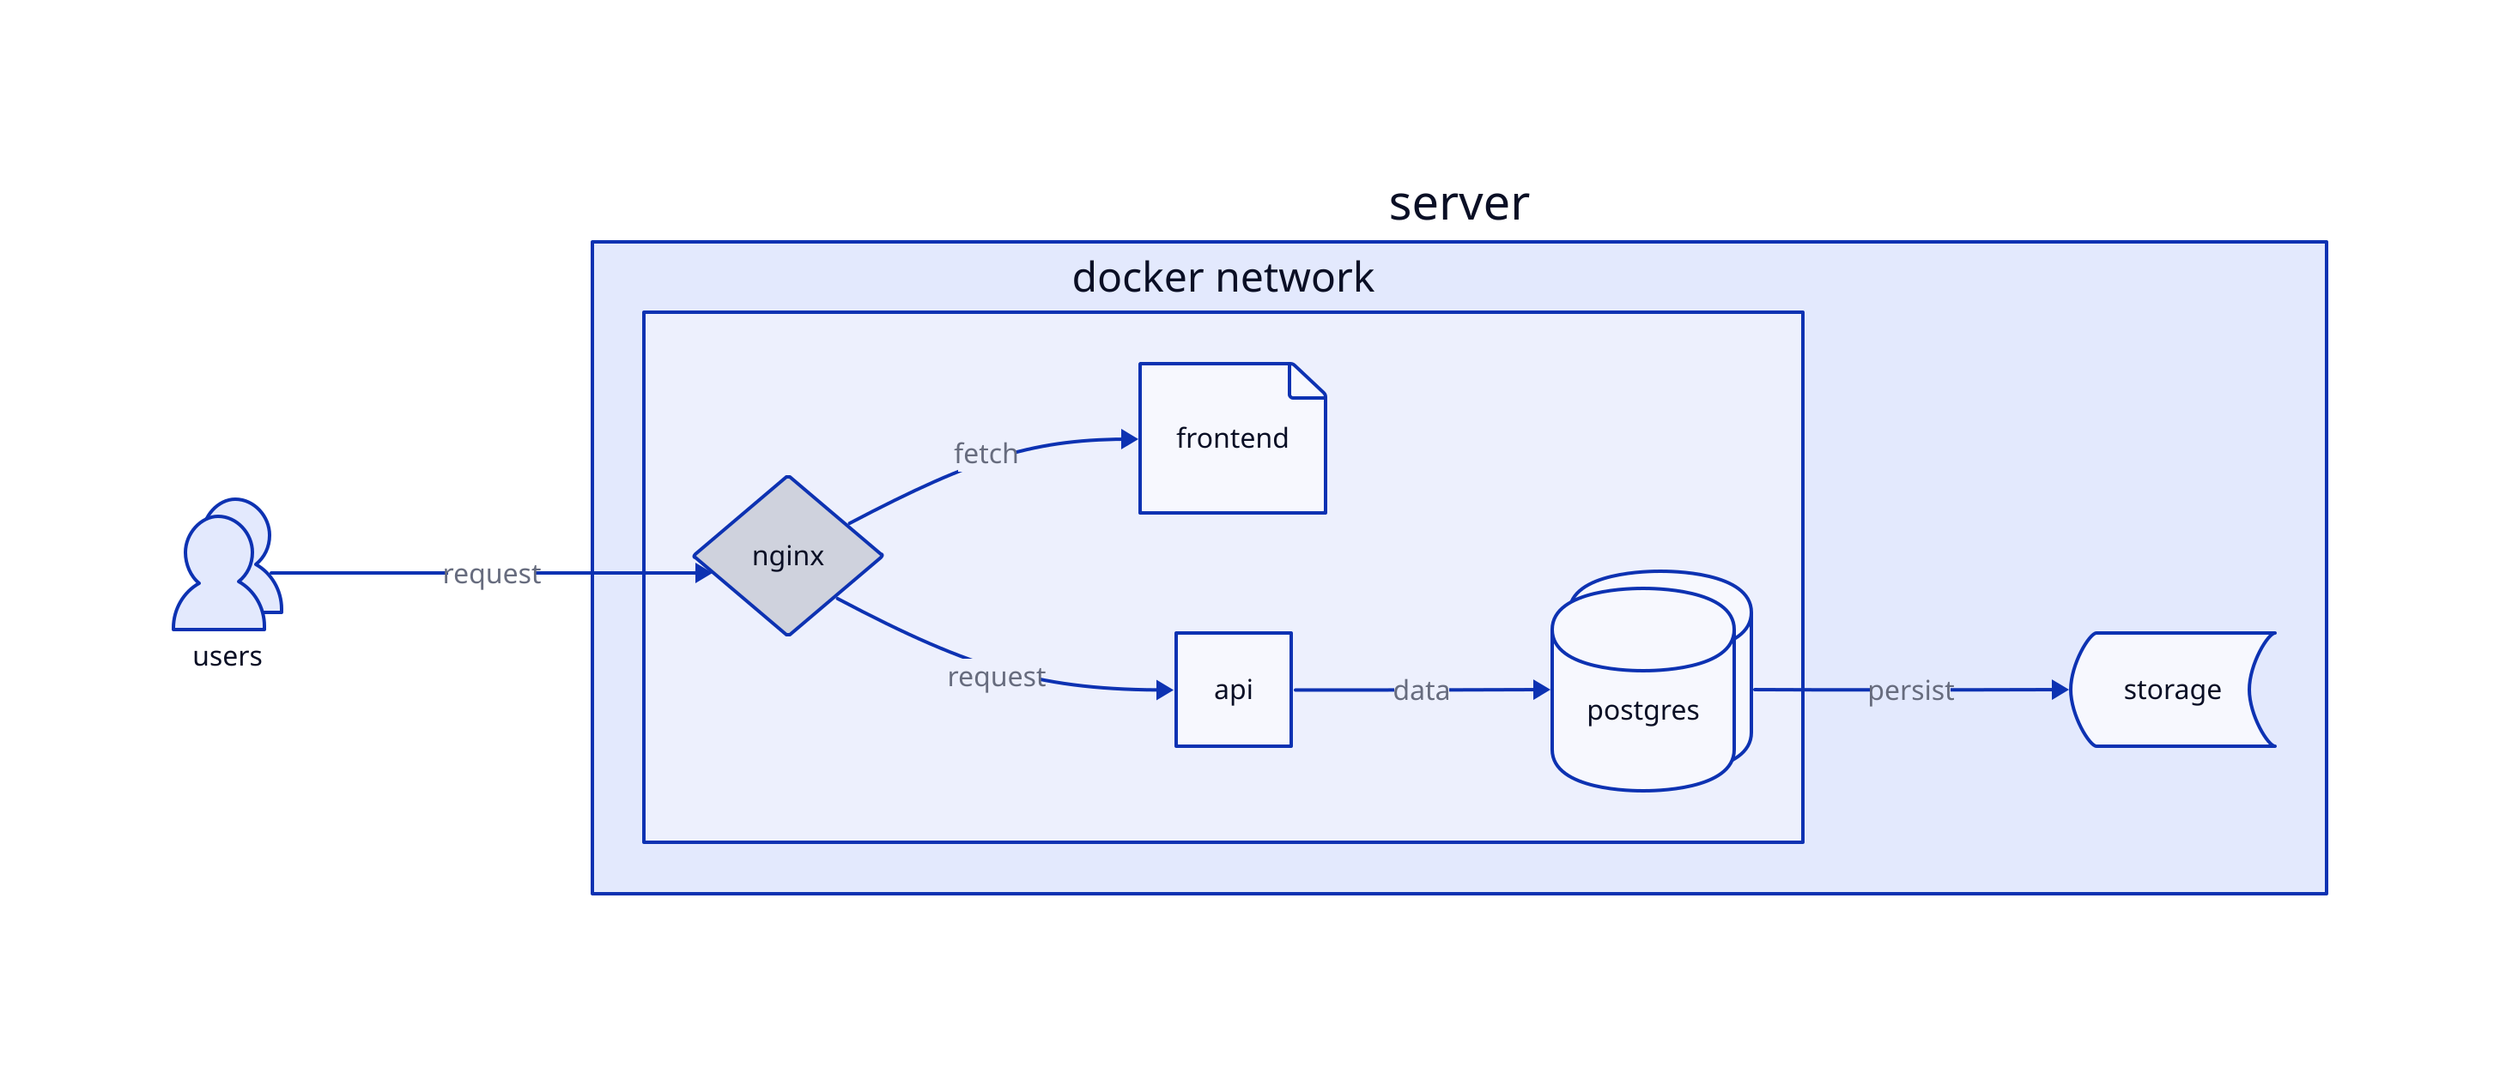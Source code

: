 vars: {
  d2-config: {
    layout-engine: elk
    # Terminal theme code
    theme-id: 300
  }
}

users: {
  shape: person
  style.multiple: true
}

server: {
  docker network: {
    nginx: {
      shape: diamond
    }
    frontend: {
      shape: page
    }

    postgres: {
      shape: cylinder
      style.multiple: true
    }

    nginx -> api: request
    nginx -> frontend: fetch
    api -> postgres: data
  }

  storage: {
    shape: stored_data
  }

  docker network.postgres -> storage: persist
}

users -> server.docker network.nginx: request
direction: right
